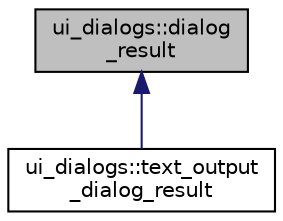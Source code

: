 digraph "ui_dialogs::dialog_result"
{
 // LATEX_PDF_SIZE
  edge [fontname="Helvetica",fontsize="10",labelfontname="Helvetica",labelfontsize="10"];
  node [fontname="Helvetica",fontsize="10",shape=record];
  Node1 [label="ui_dialogs::dialog\l_result",height=0.2,width=0.4,color="black", fillcolor="grey75", style="filled", fontcolor="black",tooltip="A type containing results from the dialog interaction."];
  Node1 -> Node2 [dir="back",color="midnightblue",fontsize="10",style="solid",fontname="Helvetica"];
  Node2 [label="ui_dialogs::text_output\l_dialog_result",height=0.2,width=0.4,color="black", fillcolor="white", style="filled",URL="$structui__dialogs_1_1text__output__dialog__result.html",tooltip="A type containing results from a dialog that returns text such as an open-file dialog."];
}

